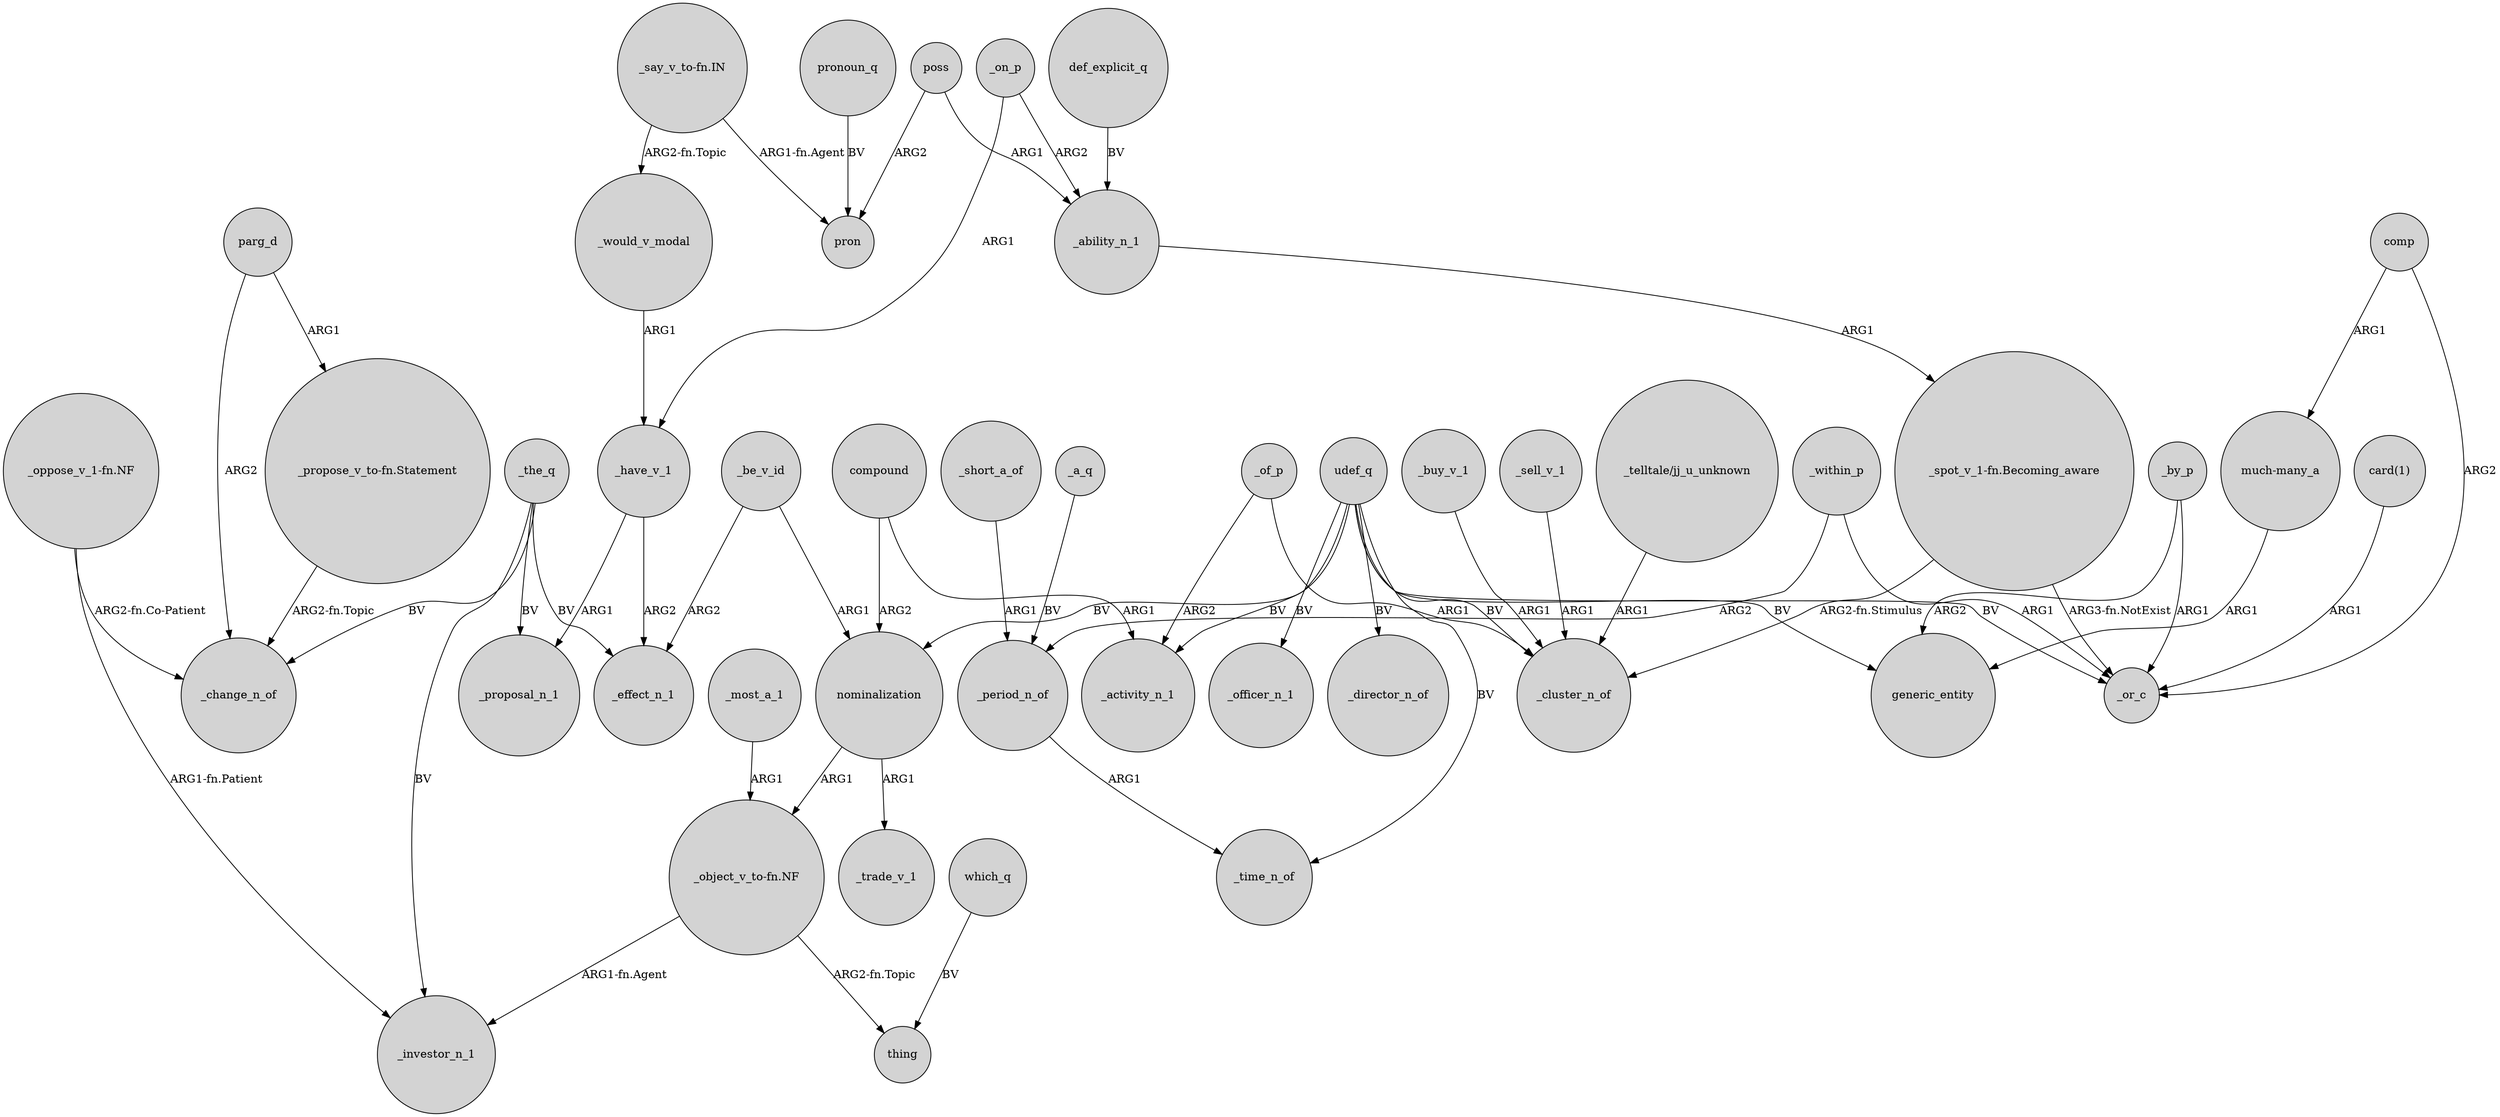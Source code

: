 digraph {
	node [shape=circle style=filled]
	"_say_v_to-fn.IN" -> _would_v_modal [label="ARG2-fn.Topic"]
	"_object_v_to-fn.NF" -> thing [label="ARG2-fn.Topic"]
	parg_d -> _change_n_of [label=ARG2]
	_a_q -> _period_n_of [label=BV]
	_the_q -> _proposal_n_1 [label=BV]
	"_spot_v_1-fn.Becoming_aware" -> _cluster_n_of [label="ARG2-fn.Stimulus"]
	udef_q -> generic_entity [label=BV]
	poss -> pron [label=ARG2]
	_have_v_1 -> _effect_n_1 [label=ARG2]
	udef_q -> _activity_n_1 [label=BV]
	"_propose_v_to-fn.Statement" -> _change_n_of [label="ARG2-fn.Topic"]
	"card(1)" -> _or_c [label=ARG1]
	_by_p -> generic_entity [label=ARG2]
	_short_a_of -> _period_n_of [label=ARG1]
	"much-many_a" -> generic_entity [label=ARG1]
	_be_v_id -> nominalization [label=ARG1]
	_on_p -> _ability_n_1 [label=ARG2]
	_the_q -> _investor_n_1 [label=BV]
	_sell_v_1 -> _cluster_n_of [label=ARG1]
	_within_p -> _or_c [label=ARG1]
	_by_p -> _or_c [label=ARG1]
	compound -> nominalization [label=ARG2]
	parg_d -> "_propose_v_to-fn.Statement" [label=ARG1]
	_within_p -> _period_n_of [label=ARG2]
	nominalization -> _trade_v_1 [label=ARG1]
	udef_q -> _or_c [label=BV]
	_of_p -> _activity_n_1 [label=ARG2]
	udef_q -> _cluster_n_of [label=BV]
	"_telltale/jj_u_unknown" -> _cluster_n_of [label=ARG1]
	poss -> _ability_n_1 [label=ARG1]
	pronoun_q -> pron [label=BV]
	def_explicit_q -> _ability_n_1 [label=BV]
	comp -> "much-many_a" [label=ARG1]
	_the_q -> _effect_n_1 [label=BV]
	compound -> _activity_n_1 [label=ARG1]
	udef_q -> _time_n_of [label=BV]
	nominalization -> "_object_v_to-fn.NF" [label=ARG1]
	_ability_n_1 -> "_spot_v_1-fn.Becoming_aware" [label=ARG1]
	comp -> _or_c [label=ARG2]
	"_oppose_v_1-fn.NF" -> _change_n_of [label="ARG2-fn.Co-Patient"]
	_be_v_id -> _effect_n_1 [label=ARG2]
	udef_q -> _officer_n_1 [label=BV]
	_most_a_1 -> "_object_v_to-fn.NF" [label=ARG1]
	_period_n_of -> _time_n_of [label=ARG1]
	udef_q -> nominalization [label=BV]
	"_say_v_to-fn.IN" -> pron [label="ARG1-fn.Agent"]
	_the_q -> _change_n_of [label=BV]
	"_spot_v_1-fn.Becoming_aware" -> _or_c [label="ARG3-fn.NotExist"]
	_would_v_modal -> _have_v_1 [label=ARG1]
	_on_p -> _have_v_1 [label=ARG1]
	_buy_v_1 -> _cluster_n_of [label=ARG1]
	"_object_v_to-fn.NF" -> _investor_n_1 [label="ARG1-fn.Agent"]
	_have_v_1 -> _proposal_n_1 [label=ARG1]
	udef_q -> _director_n_of [label=BV]
	"_oppose_v_1-fn.NF" -> _investor_n_1 [label="ARG1-fn.Patient"]
	_of_p -> _cluster_n_of [label=ARG1]
	which_q -> thing [label=BV]
}
